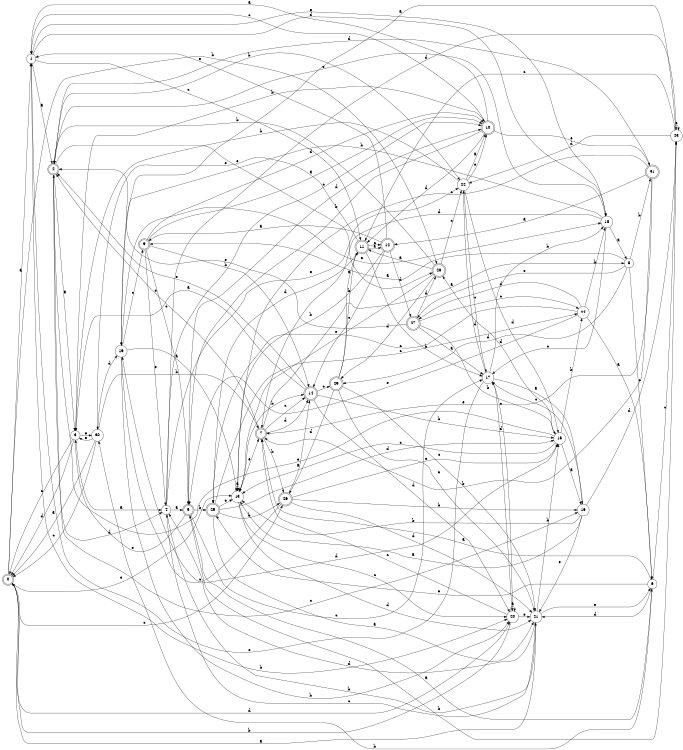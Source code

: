 digraph n26_9 {
__start0 [label="" shape="none"];

rankdir=LR;
size="8,5";

s0 [style="rounded,filled", color="black", fillcolor="white" shape="doublecircle", label="0"];
s1 [style="filled", color="black", fillcolor="white" shape="circle", label="1"];
s2 [style="rounded,filled", color="black", fillcolor="white" shape="doublecircle", label="2"];
s3 [style="filled", color="black", fillcolor="white" shape="circle", label="3"];
s4 [style="filled", color="black", fillcolor="white" shape="circle", label="4"];
s5 [style="rounded,filled", color="black", fillcolor="white" shape="doublecircle", label="5"];
s6 [style="filled", color="black", fillcolor="white" shape="circle", label="6"];
s7 [style="rounded,filled", color="black", fillcolor="white" shape="doublecircle", label="7"];
s8 [style="filled", color="black", fillcolor="white" shape="circle", label="8"];
s9 [style="rounded,filled", color="black", fillcolor="white" shape="doublecircle", label="9"];
s10 [style="rounded,filled", color="black", fillcolor="white" shape="doublecircle", label="10"];
s11 [style="rounded,filled", color="black", fillcolor="white" shape="doublecircle", label="11"];
s12 [style="rounded,filled", color="black", fillcolor="white" shape="doublecircle", label="12"];
s13 [style="filled", color="black", fillcolor="white" shape="circle", label="13"];
s14 [style="rounded,filled", color="black", fillcolor="white" shape="doublecircle", label="14"];
s15 [style="filled", color="black", fillcolor="white" shape="circle", label="15"];
s16 [style="filled", color="black", fillcolor="white" shape="circle", label="16"];
s17 [style="filled", color="black", fillcolor="white" shape="circle", label="17"];
s18 [style="filled", color="black", fillcolor="white" shape="circle", label="18"];
s19 [style="filled", color="black", fillcolor="white" shape="circle", label="19"];
s20 [style="filled", color="black", fillcolor="white" shape="circle", label="20"];
s21 [style="filled", color="black", fillcolor="white" shape="circle", label="21"];
s22 [style="filled", color="black", fillcolor="white" shape="circle", label="22"];
s23 [style="filled", color="black", fillcolor="white" shape="circle", label="23"];
s24 [style="filled", color="black", fillcolor="white" shape="circle", label="24"];
s25 [style="rounded,filled", color="black", fillcolor="white" shape="doublecircle", label="25"];
s26 [style="rounded,filled", color="black", fillcolor="white" shape="doublecircle", label="26"];
s27 [style="rounded,filled", color="black", fillcolor="white" shape="doublecircle", label="27"];
s28 [style="rounded,filled", color="black", fillcolor="white" shape="doublecircle", label="28"];
s29 [style="rounded,filled", color="black", fillcolor="white" shape="doublecircle", label="29"];
s30 [style="filled", color="black", fillcolor="white" shape="circle", label="30"];
s31 [style="rounded,filled", color="black", fillcolor="white" shape="doublecircle", label="31"];
s0 -> s1 [label="a"];
s0 -> s28 [label="b"];
s0 -> s26 [label="c"];
s0 -> s20 [label="d"];
s0 -> s13 [label="e"];
s1 -> s2 [label="a"];
s1 -> s20 [label="b"];
s1 -> s11 [label="c"];
s1 -> s18 [label="d"];
s1 -> s18 [label="e"];
s2 -> s3 [label="a"];
s2 -> s22 [label="b"];
s2 -> s16 [label="c"];
s2 -> s4 [label="d"];
s2 -> s28 [label="e"];
s3 -> s4 [label="a"];
s3 -> s10 [label="b"];
s3 -> s0 [label="c"];
s3 -> s0 [label="d"];
s3 -> s30 [label="e"];
s4 -> s5 [label="a"];
s4 -> s21 [label="b"];
s4 -> s10 [label="c"];
s4 -> s23 [label="d"];
s4 -> s22 [label="e"];
s5 -> s6 [label="a"];
s5 -> s25 [label="b"];
s5 -> s17 [label="c"];
s5 -> s10 [label="d"];
s5 -> s3 [label="e"];
s6 -> s7 [label="a"];
s6 -> s30 [label="b"];
s6 -> s23 [label="c"];
s6 -> s21 [label="d"];
s6 -> s25 [label="e"];
s7 -> s8 [label="a"];
s7 -> s26 [label="b"];
s7 -> s14 [label="c"];
s7 -> s14 [label="d"];
s7 -> s2 [label="e"];
s8 -> s9 [label="a"];
s8 -> s31 [label="b"];
s8 -> s6 [label="c"];
s8 -> s29 [label="d"];
s8 -> s27 [label="e"];
s9 -> s10 [label="a"];
s9 -> s14 [label="b"];
s9 -> s5 [label="c"];
s9 -> s10 [label="d"];
s9 -> s4 [label="e"];
s10 -> s1 [label="a"];
s10 -> s5 [label="b"];
s10 -> s1 [label="c"];
s10 -> s11 [label="d"];
s10 -> s31 [label="e"];
s11 -> s12 [label="a"];
s11 -> s17 [label="b"];
s11 -> s12 [label="c"];
s11 -> s25 [label="d"];
s11 -> s30 [label="e"];
s12 -> s9 [label="a"];
s12 -> s13 [label="b"];
s12 -> s14 [label="c"];
s12 -> s27 [label="d"];
s12 -> s1 [label="e"];
s13 -> s13 [label="a"];
s13 -> s14 [label="b"];
s13 -> s20 [label="c"];
s13 -> s21 [label="d"];
s13 -> s7 [label="e"];
s14 -> s3 [label="a"];
s14 -> s15 [label="b"];
s14 -> s29 [label="c"];
s14 -> s20 [label="d"];
s14 -> s2 [label="e"];
s15 -> s16 [label="a"];
s15 -> s24 [label="b"];
s15 -> s13 [label="c"];
s15 -> s28 [label="d"];
s15 -> s2 [label="e"];
s16 -> s13 [label="a"];
s16 -> s13 [label="b"];
s16 -> s17 [label="c"];
s16 -> s23 [label="d"];
s16 -> s21 [label="e"];
s17 -> s16 [label="a"];
s17 -> s18 [label="b"];
s17 -> s20 [label="c"];
s17 -> s22 [label="d"];
s17 -> s1 [label="e"];
s18 -> s8 [label="a"];
s18 -> s19 [label="b"];
s18 -> s17 [label="c"];
s18 -> s7 [label="d"];
s18 -> s2 [label="e"];
s19 -> s13 [label="a"];
s19 -> s20 [label="b"];
s19 -> s9 [label="c"];
s19 -> s15 [label="d"];
s19 -> s18 [label="e"];
s20 -> s20 [label="a"];
s20 -> s0 [label="b"];
s20 -> s7 [label="c"];
s20 -> s17 [label="d"];
s20 -> s21 [label="e"];
s21 -> s0 [label="a"];
s21 -> s15 [label="b"];
s21 -> s4 [label="c"];
s21 -> s4 [label="d"];
s21 -> s6 [label="e"];
s22 -> s10 [label="a"];
s22 -> s3 [label="b"];
s22 -> s17 [label="c"];
s22 -> s15 [label="d"];
s22 -> s10 [label="e"];
s23 -> s19 [label="a"];
s23 -> s5 [label="b"];
s23 -> s11 [label="c"];
s23 -> s22 [label="d"];
s23 -> s23 [label="e"];
s24 -> s6 [label="a"];
s24 -> s18 [label="b"];
s24 -> s25 [label="c"];
s24 -> s27 [label="d"];
s24 -> s5 [label="e"];
s25 -> s21 [label="a"];
s25 -> s26 [label="b"];
s25 -> s24 [label="c"];
s25 -> s15 [label="d"];
s25 -> s13 [label="e"];
s26 -> s14 [label="a"];
s26 -> s16 [label="b"];
s26 -> s19 [label="c"];
s26 -> s21 [label="d"];
s26 -> s15 [label="e"];
s27 -> s17 [label="a"];
s27 -> s15 [label="b"];
s27 -> s24 [label="c"];
s27 -> s28 [label="d"];
s27 -> s2 [label="e"];
s28 -> s11 [label="a"];
s28 -> s2 [label="b"];
s28 -> s22 [label="c"];
s28 -> s29 [label="d"];
s28 -> s13 [label="e"];
s29 -> s11 [label="a"];
s29 -> s11 [label="b"];
s29 -> s21 [label="c"];
s29 -> s26 [label="d"];
s29 -> s21 [label="e"];
s30 -> s0 [label="a"];
s30 -> s7 [label="b"];
s30 -> s0 [label="c"];
s30 -> s19 [label="d"];
s30 -> s3 [label="e"];
s31 -> s12 [label="a"];
s31 -> s7 [label="b"];
s31 -> s13 [label="c"];
s31 -> s2 [label="d"];
s31 -> s7 [label="e"];

}